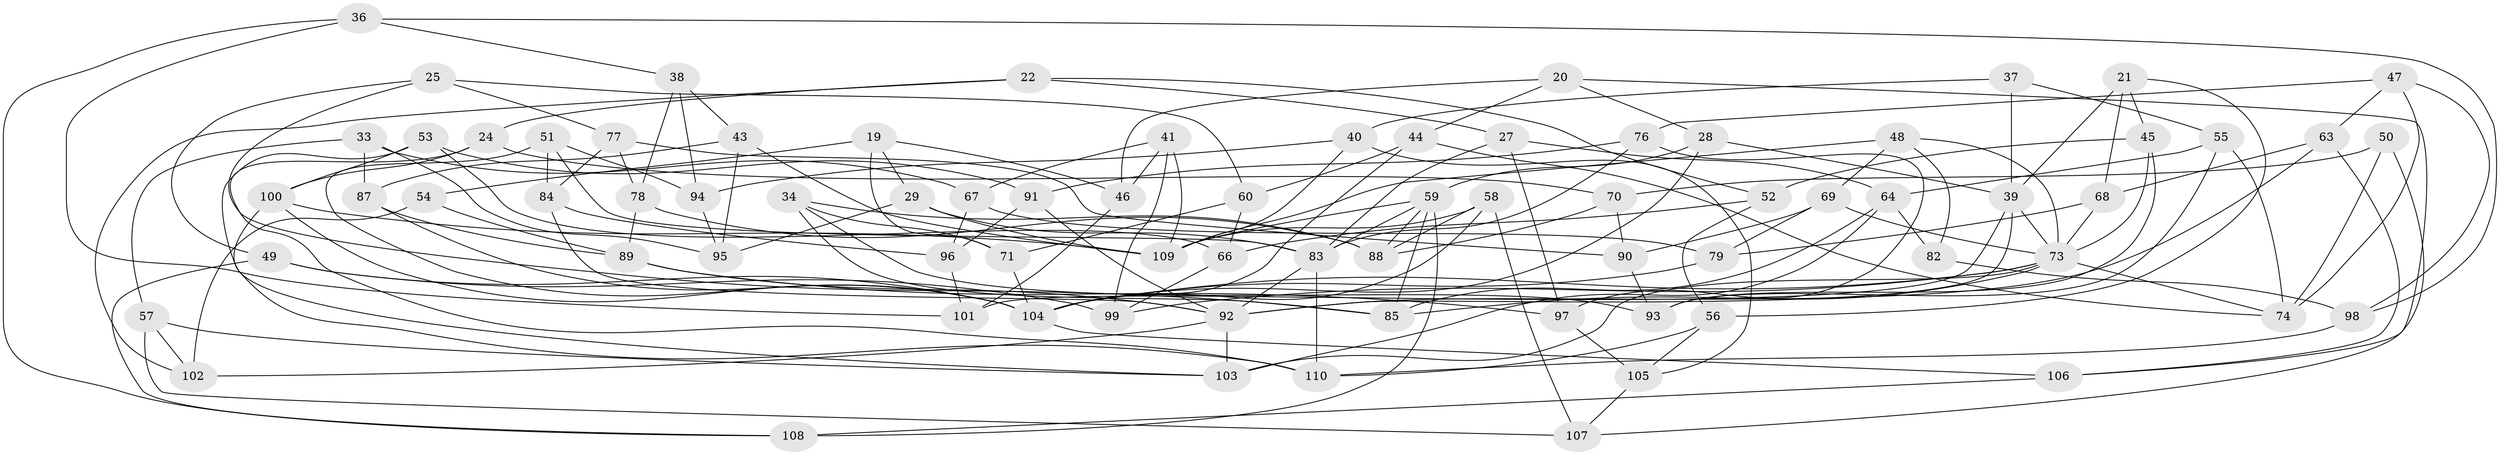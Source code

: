 // original degree distribution, {4: 1.0}
// Generated by graph-tools (version 1.1) at 2025/04/03/04/25 22:04:13]
// undirected, 77 vertices, 170 edges
graph export_dot {
graph [start="1"]
  node [color=gray90,style=filled];
  19;
  20;
  21;
  22;
  24;
  25;
  27;
  28;
  29;
  33;
  34;
  36;
  37 [super="+35"];
  38;
  39 [super="+30+23+26"];
  40;
  41;
  43;
  44;
  45;
  46;
  47;
  48 [super="+2"];
  49;
  50;
  51;
  52;
  53;
  54;
  55;
  56;
  57;
  58;
  59 [super="+18"];
  60;
  63;
  64 [super="+13"];
  66;
  67;
  68;
  69;
  70;
  71;
  73 [super="+4+16+7+61"];
  74 [super="+32"];
  76;
  77;
  78;
  79;
  82;
  83 [super="+9"];
  84;
  85 [super="+62"];
  87;
  88 [super="+86"];
  89 [super="+10"];
  90;
  91;
  92 [super="+72"];
  93;
  94;
  95;
  96;
  97;
  98;
  99;
  100 [super="+75"];
  101;
  102;
  103 [super="+81"];
  104 [super="+15+65"];
  105;
  106;
  107;
  108;
  109 [super="+42"];
  110 [super="+80"];
  19 -- 46;
  19 -- 29;
  19 -- 71;
  19 -- 54;
  20 -- 46;
  20 -- 28;
  20 -- 106;
  20 -- 44;
  21 -- 68;
  21 -- 56;
  21 -- 45;
  21 -- 39;
  22 -- 102;
  22 -- 52;
  22 -- 27;
  22 -- 24;
  24 -- 100;
  24 -- 110;
  24 -- 70;
  25 -- 49;
  25 -- 60;
  25 -- 77;
  25 -- 85;
  27 -- 64;
  27 -- 97;
  27 -- 83;
  28 -- 39;
  28 -- 59;
  28 -- 104;
  29 -- 95;
  29 -- 83;
  29 -- 109;
  33 -- 95;
  33 -- 87;
  33 -- 57;
  33 -- 67;
  34 -- 88;
  34 -- 85;
  34 -- 71;
  34 -- 93;
  36 -- 38;
  36 -- 98;
  36 -- 108;
  36 -- 101;
  37 -- 39 [weight=4];
  37 -- 55;
  37 -- 40;
  38 -- 94;
  38 -- 43;
  38 -- 78;
  39 -- 101;
  39 -- 73 [weight=3];
  39 -- 92 [weight=2];
  40 -- 94;
  40 -- 105;
  40 -- 109;
  41 -- 46;
  41 -- 99;
  41 -- 67;
  41 -- 109;
  43 -- 87;
  43 -- 95;
  43 -- 109;
  44 -- 60;
  44 -- 104;
  44 -- 74;
  45 -- 93;
  45 -- 52;
  45 -- 73;
  46 -- 101;
  47 -- 74;
  47 -- 98;
  47 -- 76;
  47 -- 63;
  48 -- 69;
  48 -- 82;
  48 -- 109 [weight=2];
  48 -- 73 [weight=2];
  49 -- 108;
  49 -- 99;
  49 -- 104;
  50 -- 70;
  50 -- 74 [weight=2];
  50 -- 107;
  51 -- 94;
  51 -- 83;
  51 -- 84;
  51 -- 104;
  52 -- 56;
  52 -- 66;
  53 -- 66;
  53 -- 110;
  53 -- 91;
  53 -- 100;
  54 -- 102;
  54 -- 89 [weight=2];
  55 -- 93;
  55 -- 64;
  55 -- 74;
  56 -- 105;
  56 -- 110;
  57 -- 102;
  57 -- 107;
  57 -- 103;
  58 -- 107;
  58 -- 109;
  58 -- 88;
  58 -- 104;
  59 -- 88 [weight=2];
  59 -- 83;
  59 -- 109 [weight=2];
  59 -- 85;
  59 -- 108;
  60 -- 66;
  60 -- 71;
  63 -- 106;
  63 -- 68;
  63 -- 92;
  64 -- 82 [weight=2];
  64 -- 103;
  64 -- 85;
  66 -- 99;
  67 -- 79;
  67 -- 96;
  68 -- 79;
  68 -- 73;
  69 -- 73;
  69 -- 79;
  69 -- 90;
  70 -- 90;
  70 -- 88;
  71 -- 104;
  73 -- 85 [weight=2];
  73 -- 74;
  73 -- 99;
  73 -- 103;
  73 -- 104;
  76 -- 97;
  76 -- 91;
  76 -- 83;
  77 -- 84;
  77 -- 78;
  77 -- 90;
  78 -- 88;
  78 -- 89;
  79 -- 104;
  82 -- 98;
  83 -- 110 [weight=2];
  83 -- 92;
  84 -- 96;
  84 -- 92;
  87 -- 104;
  87 -- 89;
  89 -- 97;
  89 -- 92;
  90 -- 93;
  91 -- 92;
  91 -- 96;
  92 -- 103 [weight=2];
  92 -- 102;
  94 -- 95;
  96 -- 101;
  97 -- 105;
  98 -- 110;
  100 -- 103;
  100 -- 104 [weight=2];
  100 -- 109;
  104 -- 106;
  105 -- 107;
  106 -- 108;
}
